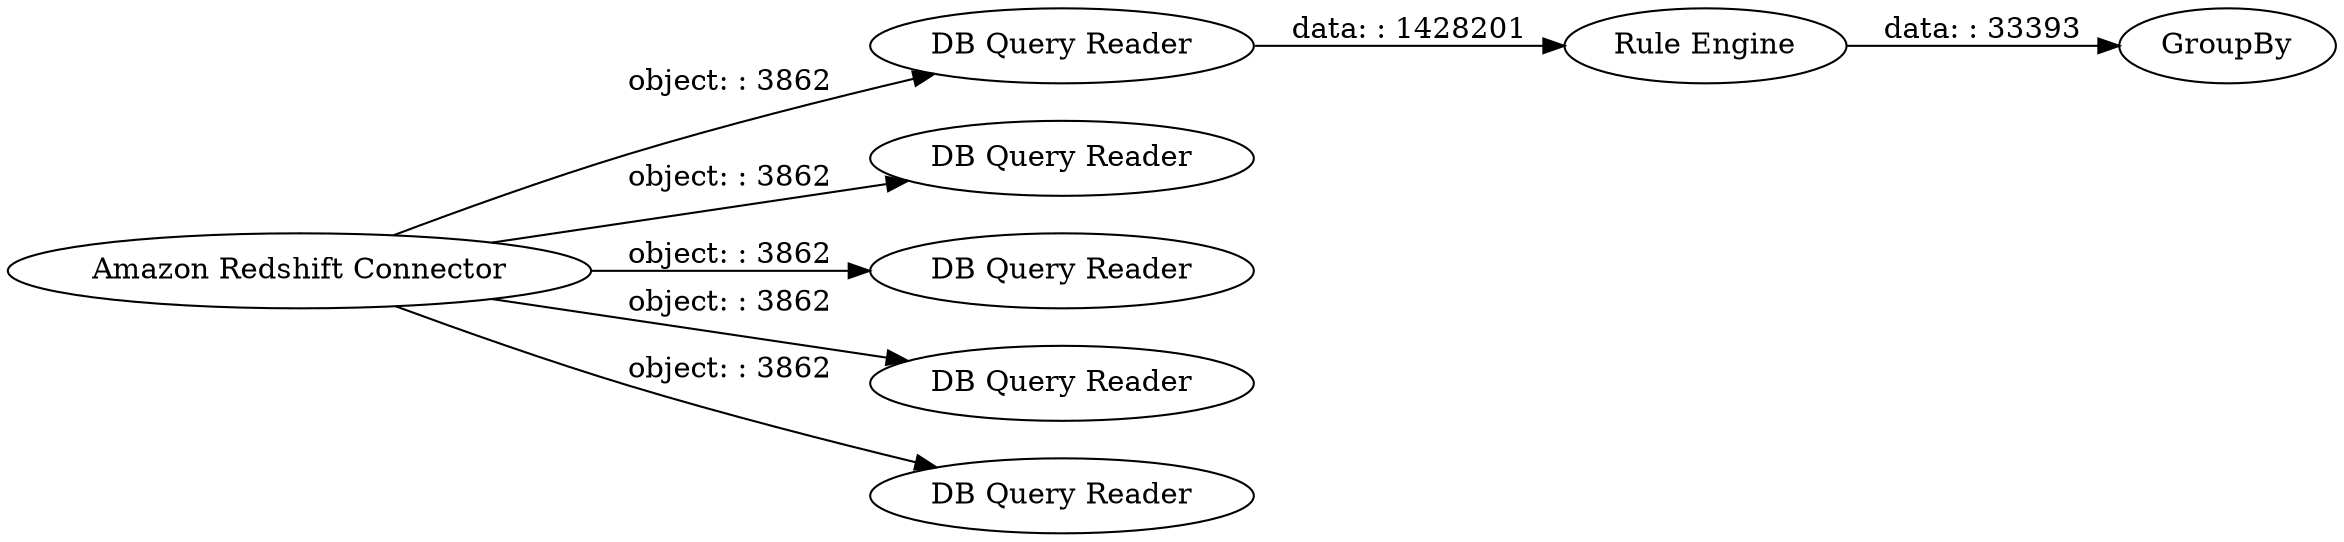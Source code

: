 digraph {
	"8664394596868549906_66" [label="Rule Engine"]
	"8664394596868549906_5" [label="Amazon Redshift Connector"]
	"8664394596868549906_64" [label="DB Query Reader"]
	"8664394596868549906_13" [label="DB Query Reader"]
	"8664394596868549906_57" [label="DB Query Reader"]
	"8664394596868549906_6" [label="DB Query Reader"]
	"8664394596868549906_67" [label=GroupBy]
	"8664394596868549906_63" [label="DB Query Reader"]
	"8664394596868549906_5" -> "8664394596868549906_63" [label="object: : 3862"]
	"8664394596868549906_64" -> "8664394596868549906_66" [label="data: : 1428201"]
	"8664394596868549906_5" -> "8664394596868549906_13" [label="object: : 3862"]
	"8664394596868549906_5" -> "8664394596868549906_64" [label="object: : 3862"]
	"8664394596868549906_66" -> "8664394596868549906_67" [label="data: : 33393"]
	"8664394596868549906_5" -> "8664394596868549906_57" [label="object: : 3862"]
	"8664394596868549906_5" -> "8664394596868549906_6" [label="object: : 3862"]
	rankdir=LR
}
